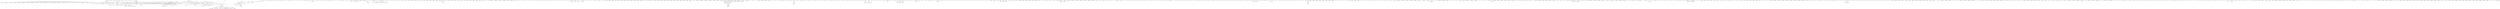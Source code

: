 // DHU
digraph {
	91510015 [label="卒業制作課題"]
	91510018 [label="卒業制作課題"]
	91510023 [label="卒業制作課題"]
	91510017 [label="卒業制作課題"]
	91510005 [label="卒業制作課題"]
	91510011 [label="卒業制作課題"]
	91510013 [label="卒業制作課題"]
	zz8LB25z [label="エフェクティブ・ラーニング・ラボ"]
	zz8LB28z [label="3DCG表現ラボ"]
	zz8LB30z [label="ヒットコンテンツラボ"]
	zz8LB31z [label="イーテックビジュアライズラボ"]
	zz8LB33z [label="ゲームラボ"]
	zz8LB451 [label="テクノロジープロダクトプランニングラボ"]
	zz8LB32z [label="ビジネス・ロジック・ラボ"]
	zz8LB35z [label="コミュニケーションデザインラボ"]
	91510019 [label="卒業制作課題"]
	91510012 [label="卒業制作課題"]
	91510007 [label="卒業制作課題"]
	91510021 [label="卒業制作課題"]
	91510006 [label="卒業制作課題"]
	91510010 [label="卒業制作課題"]
	91510014 [label="卒業制作課題"]
	zz1HS08z [label="クロス・カルチャー・マネジメント"]
	91510020 [label="卒業制作課題"]
	zz8LB34z [label="アニメラボ"]
	zz8LB36z [label="キャラクタービジネスラボ"]
	zz8LB37z [label="テクノロジーカルチャーラボ"]
	zz8LB39z [label="デジタルヘルスラボ"]
	zz8LB441 [label="メディアデザインラボ"]
	91510004 [label="卒業制作課題"]
	91510022 [label="卒業制作課題"]
	91510002 [label="卒業制作課題"]
	zz8LB05z [label="★デザインビジネス開発ラボ"]
	zz8LB24z [label="コンテンツビジネス分析ラボ"]
	zz8LB27z [label="デザインビジネス開発ラボ"]
	zz8LB38z [label="アジャイルデベロップメントラボ"]
	91510001 [label="卒業制作課題"]
	91510003 [label="卒業制作課題"]
	ZE990011 [label="卒業制作課題"]
	zz8LB23z [label="メディアコミュニケーションラボ"]
	zz8LB26z [label="コンテンツ情報処理ラボ"]
	zz8LB41z [label="ファッションテックラボ"]
	91510016 [label="卒業制作課題"]
	zz8LB29z [label="ストーリーマーケティングラボ"]
	BA010051 [label="コンテンツ産業におけるコンプライアンス"]
	LG020111 [label="中国語Ⅰ"]
	LG014011 [label="EngⅣ(int.):Business"]
	LG014021 [label="EngⅣ(adv.):Business"]
	LG014023 [label="EngⅣ(adv.):Business"]
	CB010011 [label="リーダーシップ論"]
	GE020091 [label="美術解剖学Ⅰ"]
	LG014013 [label="EngⅣ(int.):Business"]
	BA010121 [label="広告発想論"]
	GE030111 [label="日本語文章表現Ⅰ"]
	GE030031 [label="発想概論"]
	LG020011 [label="韓国語Ⅰ"]
	GE010021 [label="リサーチ&amp;プランニング"]
	LG031051 [label="日本語ⅠD"]
	BA010081 [label="色彩論Ⅱ"]
	GE030032 [label="発想概論"]
	CC050021 [label="プログラミング演習Ⅱ"]
	ZE020001 [label="ゼミⅡ"]
	10210003 [label="コンプライアンス基礎Ⅰ"]
	71210011 [label="CoreEngⅠPro-SA"]
	71210021 [label="CoreEngⅠPro-A"]
	71210031 [label="CoreEngⅠPro-B"]
	71210041 [label="CoreEngⅠPro-C"]
	71210051 [label="CoreEngⅠPro-D"]
	71210061 [label="CoreEngⅠPro-E"]
	71310012 [label="CoreEngⅠEAP-SA"]
	71310022 [label="CoreEngⅠEAP-A"]
	71310032 [label="CoreEngⅠEAP-B"]
	71310042 [label="CoreEngⅠEAP-C"]
	71310052 [label="CoreEngⅠEAP-D"]
	71310062 [label="CoreEngⅠEAP-E"]
	75310001 [label="中国語Ⅰ"]
	34330003 [label="3DCG演習Ⅲ"]
	35210002 [label="デジタル作画演習Ⅰ"]
	35410001 [label="パース基礎"]
	37710001 [label="ネットワーク構築演習"]
	71210012 [label="CoreEngⅠPro-SA"]
	71210022 [label="CoreEngⅠPro-A"]
	71210032 [label="CoreEngⅠPro-B"]
	71210042 [label="CoreEngⅠPro-C"]
	71210052 [label="CoreEngⅠPro-D"]
	71210062 [label="CoreEngⅠPro-E"]
	71310011 [label="CoreEngⅠEAP-SA"]
	71310021 [label="CoreEngⅠEAP-A"]
	71310031 [label="CoreEngⅠEAP-B"]
	71310041 [label="CoreEngⅠEAP-C"]
	71310051 [label="CoreEngⅠEAP-D"]
	71310061 [label="CoreEngⅠEAP-E"]
	52120001 [label="現代音楽のルーツ"]
	52310001 [label="現代史"]
	71440012 [label="ContentEng_D_AA_SA-B"]
	71460022 [label="ContentEng_F_Mu_C-E"]
	71470012 [label="ContentEng_G_Ps_SA-B"]
	71480021 [label="ContentEng_H_BB_C-E"]
	71710001 [label="Pre-Study AbroadⅠ"]
	71910011 [label="Business English A"]
	33430001 [label="映像制作演習応用C"]
	35510001 [label="アニメ撮影・コンポジット演習Ⅰ"]
	85530001 [label="プロジェクト科目Ｃ"]
	91310010 [label="ゼミⅢ"]
	28530001 [label="キャラクターコンテンツマーケティング"]
	54110001 [label="社会哲学"]
	91310006 [label="ゼミⅢ"]
	91310015 [label="ゼミⅢ"]
	91310020 [label="ゼミⅢ"]
	15310001 [label="アニメプロデュース"]
	32410001 [label="総合企画演習"]
	34330004 [label="3DCG演習Ⅲ"]
	35310001 [label="キャラクターデザイン原画演習Ⅰ"]
	73350011 [label="日本語ⅤS"]
	73350031 [label="日本語ⅤA"]
	73350041 [label="日本語ⅤB"]
	73350051 [label="日本語ⅤC"]
	73350061 [label="日本語ⅤD"]
	73350071 [label="日本語ⅤE"]
	12110002 [label="発想論Ⅰ　"]
	54140001 [label="心理学"]
	24120001 [label="CGショートフィルム"]
	32230001 [label="デザインベーシックⅢ"]
	36620001 [label="Webサイト表現演習応用A"]
	91310004 [label="ゼミⅢ"]
	91310022 [label="ゼミⅢ"]
	51610001 [label="数学探訪"]
	ZM2D0110 [label="プロデュース能力開発演習Ⅰ"]
	ZM3A0140 [label="デジタル表現基礎"]
	ZM3S0120 [label="アーキテクチャ原論Ａ（コンピュータ）"]
	ZM3S0220 [label="ビジネスプランニング基礎"]
	36510001 [label="Webサイト制作実践演習Ⅰ"]
	52510001 [label="電気学"]
	28210001 [label="広告論"]
	28510001 [label="人材開発論"]
	91310002 [label="ゼミⅢ"]
	16110001 [label="Webデザイン概論"]
	37130001 [label="C++プログラム演習Ⅰ"]
	37530001 [label="ゲーム開発演習Ⅲ"]
	91310003 [label="ゼミⅢ"]
	ZM2E0140 [label="プロダクトプロトタイピングⅠ"]
	91310001 [label="ゼミⅢ"]
	91310016 [label="ゼミⅢ"]
	zz3shS2z [label="制作演習B（3DCG）"]
	zz3shS1z [label="制作演習A（Web）"]
	10220003 [label="コンプライアンス基礎Ⅱ"]
	71220011 [label="CoreEngⅡPro-SA"]
	71220021 [label="CoreEngⅡPro-A"]
	71220031 [label="CoreEngⅡPro-B"]
	71220041 [label="CoreEngⅡPro-C"]
	71220051 [label="CoreEngⅡPro-D"]
	71220061 [label="CoreEngⅡPro-E"]
	71320012 [label="CoreEngⅡEAP-SA"]
	71320022 [label="CoreEngⅡEAP-A"]
	71320032 [label="CoreEngⅡEAP-B"]
	71320042 [label="CoreEngⅡEAP-C"]
	71320052 [label="CoreEngⅡEAP-D"]
	71320062 [label="CoreEngⅡEAP-E"]
	75320001 [label="中国語Ⅱ"]
	31220005 [label="基礎ツール演習Ⅱ-b"]
	33440001 [label="映像制作演習応用D"]
	34340003 [label="3DCG演習Ⅳ"]
	35220002 [label="デジタル作画演習Ⅱ"]
	71220012 [label="CoreEngⅡPro-SA"]
	71220022 [label="CoreEngⅡPro-A"]
	71220032 [label="CoreEngⅡPro-B"]
	71220042 [label="CoreEngⅡPro-C"]
	71220052 [label="CoreEngⅡPro-D"]
	71220062 [label="CoreEngⅡPro-E"]
	71320011 [label="CoreEngⅡEAP-SA"]
	71320021 [label="CoreEngⅡEAP-A"]
	71320031 [label="CoreEngⅡEAP-B"]
	71320041 [label="CoreEngⅡEAP-C"]
	71320051 [label="CoreEngⅡEAP-D"]
	71320061 [label="CoreEngⅡEAP-E"]
	10110002 [label="コンテンツ産業概論"]
	71440023 [label="ContentEng_D_AA_C-E"]
	71460013 [label="ContentEng_F_Mu_SA-B"]
	71470021 [label="ContentEng_G_Ps_C-E"]
	71480012 [label="ContentEng_H_BB_SA-B"]
	71720001 [label="Pre-Study AbroadⅡ"]
	71920012 [label="Business English B"]
	71920022 [label="Business English B"]
	11520001 [label="リーダーシップ論Ⅱ"]
	31210001 [label="基礎ツール演習Ⅱ-a"]
	31220002 [label="基礎ツール演習Ⅱ-b"]
	33540001 [label="映像撮影演習Ⅳ"]
	52710001 [label="コンテンツ政策論"]
	71440022 [label="ContentEng_D_AA_C-E"]
	71460012 [label="ContentEng_F_Mu_SA-B"]
	71480013 [label="ContentEng_H_BB_SA-B"]
	91320014 [label="ゼミⅣ"]
	10110001 [label="コンテンツ産業概論"]
	18320001 [label="プロジェクトマネージメント"]
	91320018 [label="ゼミⅣ"]
	91320023 [label="ゼミⅣ"]
	71120011 [label="CoreEngⅡCom-SA"]
	71120021 [label="CoreEngⅡCom-A"]
	71120031 [label="CoreEngⅡCom-B"]
	71120041 [label="CoreEngⅡCom-C"]
	12330001 [label="デッサンⅡ"]
	23220001 [label="映像ディレクションⅡ"]
	32320002 [label="タイポグラフィデザインⅡ"]
	33120007 [label="映像制作演習基礎B"]
	34320002 [label="3DCG演習Ⅱ"]
	37730001 [label="システム設計基礎"]
	54170001 [label="持続可能実現論"]
	75140001 [label="韓国語Ⅳ"]
	91120007 [label="ゼミⅡ"]
	11430001 [label="パブリックスピーキング"]
	27310001 [label="ICT技術総論"]
	ZM2E0220 [label="サービスプロトタイピングⅠ"]
	ZM3A0190 [label="デジタル表現基礎D"]
	ZM2E0160 [label="テクノロジー特論Ｂ（データ）"]
	ZM2E0170 [label="テクノロジー特論Ｃ（人工知能）"]
	73340011 [label="日本語ⅣS"]
	73340031 [label="日本語ⅣA"]
	73340051 [label="日本語ⅣC"]
	73340061 [label="日本語ⅣD"]
	73340071 [label="日本語ⅣE"]
	11150004 [label="キャリアデザイン"]
	16410001 [label="Webアナリティクス概論"]
	28120001 [label="マーケティングストラテジー"]
	52170001 [label="建築文化論"]
	73340041 [label="日本語ⅣB"]
	91120021 [label="ゼミⅡ"]
	12330002 [label="デッサンⅡ"]
	27110001 [label="リアルタイムグラフィックス技術"]
	31110019 [label="基礎ツール演習Ⅰ"]
	33620001 [label="シナリオ創作演習Ⅱ"]
	34120001 [label="VFX演習Ⅱ"]
	34320003 [label="3DCG演習Ⅱ"]
	36120001 [label="Webサイトスタイリング演習"]
	28320001 [label="起業入門"]
	54530001 [label="犯罪者と更生"]
	12330003 [label="デッサンⅡ"]
	33320001 [label="写真演習Ⅱ"]
	34120002 [label="VFX演習Ⅱ"]
	36120002 [label="Webサイトスタイリング演習"]
	52710002 [label="コンテンツ政策論"]
	91120005 [label="ゼミⅡ"]
	91120006 [label="ゼミⅡ"]
	91120010 [label="ゼミⅡ"]
	91120014 [label="ゼミⅡ"]
	91120015 [label="ゼミⅡ"]
	91120027 [label="ゼミⅡ"]
	10220002 [label="コンプライアンス基礎Ⅱ"]
	11360001 [label="日本語文章表現Ⅳ"]
	29330001 [label="特別講義Ｃ"]
	21210002 [label="サウンドデザイン"]
	29340001 [label="特別講義Ｄ"]
	31110010 [label="基礎ツール演習Ⅰ"]
	32120001 [label="立体造形Ⅱ　　"]
	34320004 [label="3DCG演習Ⅱ"]
	36610001 [label="Webサイト制作プロジェクト演習"]
	73580011 [label="日本語Ⅷ"]
	52210004 [label="身体表現"]
	36210001 [label="Webサイトプロトタイプ演習"]
	91120022 [label="ゼミⅡ"]
	16310001 [label="Webプロモーション概論"]
	51820001 [label="CG数学Ⅱ"]
	ZM2D0130 [label="コンテンツマネジメント特論"]
	ZM2E0120 [label="プロデュース能力開発演習Ⅱ"]
	ZM3S0250 [label="プログラミング基礎Ⅱ"]
	ZM2E0110 [label="リーガルマネジメント"]
	ZM2E0260 [label="Web解析実践"]
	35120003 [label="作画演習Ⅱ"]
	37160001 [label="プログラミング演習Ⅱ"]
	27410001 [label="クラウドコンピューティング"]
	37120002 [label="C言語プログラム演習Ⅱ"]
	37160002 [label="プログラミング演習Ⅱ"]
	52730001 [label="ファッション論"]
	91120002 [label="ゼミⅡ"]
	91120003 [label="ゼミⅡ"]
	91120001 [label="ゼミⅡ"]
	37520001 [label="ゲーム開発演習Ⅱ"]
	91120016 [label="ゼミⅡ"]
	11110001 [label="アクティブラーニングⅠ"]
	11110002 [label="アクティブラーニングⅠ"]
	11120001 [label="カレッジライフデザイン"]
	11120002 [label="カレッジライフデザイン"]
	11120003 [label="カレッジライフデザイン"]
	11120004 [label="カレッジライフデザイン"]
	11120005 [label="カレッジライフデザイン"]
	11120006 [label="カレッジライフデザイン"]
	11120007 [label="カレッジライフデザイン"]
	11120008 [label="カレッジライフデザイン"]
	91510024 [label="卒業制作課題"]
	zz1HS09z [label="修了課題制作（海老根 智仁）"]
	zz1HS10z [label="修了課題制作（荻野 健一）"]
	zz1HS11z [label="修了課題制作（加藤 洋）"]
	zz1HS12z [label="修了課題制作（亀田 卓）"]
	zz1HS13z [label="修了課題制作（佐藤 昌宏）"]
	zz1HS14z [label="修了課題制作（松本 英博）"]
	zz1HS15z [label="修了課題制作（山本 和夫）"]
	zz1HS16z [label="修了課題制作（新 清士）"]
	zz1HS17z [label="修了課題制作（三淵 啓自）"]
	zz1HS18z [label="修了課題制作（吉田 就彦）"]
	zz1HS19z [label="修了課題制作（香田 夏雄）"]
	zz1HS20z [label="修了課題制作（杉山 知之）"]
	71120051 [label="CoreEngⅡCom-D"]
	71120061 [label="CoreEngⅡCom-E"]
	73120021 [label="日本語基礎ⅡSA　"]
	73120031 [label="日本語基礎ⅡA　"]
	73120041 [label="日本語基礎ⅡB　"]
	73120061 [label="日本語基礎ⅡD　"]
	73120062 [label="日本語基礎ⅡD　"]
	73120071 [label="日本語基礎ⅡE"]
	73120072 [label="日本語基礎ⅡE"]
	51220001 [label="美術解剖学Ⅱ"]
	71120012 [label="CoreEngⅡCom-SA"]
	71120022 [label="CoreEngⅡCom-A"]
	71120032 [label="CoreEngⅡCom-B"]
	71120042 [label="CoreEngⅡCom-C"]
	71120052 [label="CoreEngⅡCom-D"]
	71120062 [label="CoreEngⅡCom-E"]
	73120051 [label="日本語基礎ⅡC　"]
	91320017 [label="ゼミⅣ"]
	25120001 [label="アニメ演出Ⅱ"]
	31230005 [label="基礎ツール演習Ⅱ-c"]
	31240003 [label="基礎ツール演習Ⅱ-d"]
	32340001 [label="タイポグラフィデザインⅣ"]
	33140002 [label="映像制作演習基礎D"]
	33440002 [label="映像制作演習応用D"]
	34540001 [label="3DCG演習応用D（黒田）"]
	37240001 [label="Webプログラム演習Ⅳ"]
	71420012 [label="ContentEng_B_Gm_SA-B"]
	71430022 [label="ContentEng_C_IC_C-E"]
	71450012 [label="ContentEng_E_AR_SA-B"]
	71940022 [label="Business English D"]
	71410022 [label="ContentEng_A_VP_C-E"]
	71420011 [label="ContentEng_B_Gm_SA-B"]
	71940012 [label="Business English D"]
	31220004 [label="基礎ツール演習Ⅱ-b"]
	31250002 [label="基礎ツール演習Ⅱ-e"]
	33140003 [label="映像制作演習基礎D"]
	35140001 [label="作画演習Ⅳ"]
	52130002 [label="世界の神話"]
	85520001 [label="プロジェクト科目Ｂ"]
	91320005 [label="ゼミⅣ"]
	91320011 [label="ゼミⅣ"]
	12520001 [label="広告発想論Ⅱ"]
	27510001 [label="UI／UX"]
	91320013 [label="ゼミⅣ"]
	11320001 [label="日本語文章表現基礎Ⅱ"]
	11340001 [label="日本語文章表現Ⅱ"]
	91320019 [label="ゼミⅣ"]
	91320024 [label="ゼミⅣ"]
	12350001 [label="デッサンⅣ"]
	18310002 [label="イベントプランニング"]
	31220006 [label="基礎ツール演習Ⅱ-b"]
	32340002 [label="タイポグラフィデザインⅣ"]
	33240001 [label="ストーリー創作演習D"]
	34340001 [label="3DCG演習Ⅳ"]
	34540002 [label="3DCG演習応用D"]
	52540001 [label="医学薬学"]
	11410001 [label="ロジカルシンキングⅠ"]
	12120001 [label="発想論Ⅱ"]
	18420001 [label="ビジネス心理学Ⅱ"]
	91320012 [label="ゼミⅣ"]
	12330005 [label="デッサンⅡ"]
	29160001 [label="特別講義Ｘ"]
	31230003 [label="基礎ツール演習Ⅱ-c"]
	32240002 [label="デザインベーシックⅣ"]
	32740001 [label="グラフィックデザインⅣ"]
	34340002 [label="3DCG演習Ⅳ"]
	37720001 [label="データベース演習"]
	75120001 [label="韓国語Ⅱ"]
	18220001 [label="プランニング基礎"]
	52740001 [label="美食学入門（gastronomy）"]
	91320007 [label="ゼミⅣ"]
	ZM2D0170 [label="クリエイティブ特論B"]
	ZM3A0170 [label="デジタル表現基礎B"]
	ZM1A0110 [label="先端芸術原論"]
	73320011 [label="日本語ⅡS"]
	73320031 [label="日本語ⅡA"]
	73320051 [label="日本語ⅡC"]
	73320061 [label="日本語ⅡD"]
	73320071 [label="日本語ⅡE"]
	52330001 [label="米国史"]
	73320041 [label="日本語ⅡB"]
	91320021 [label="ゼミⅣ"]
	12300001 [label="デッサン基礎"]
	28540001 [label="PR戦略論"]
	29320001 [label="特別講義Ｂ"]
	31220003 [label="基礎ツール演習Ⅱ-b"]
	31230001 [label="基礎ツール演習Ⅱ-c"]
	34140001 [label="VFX演習Ⅳ"]
	36310001 [label="Webデザイン演習Ⅰ"]
	12240001 [label="色彩論Ⅳ"]
	21420001 [label="情報編集Ⅱ"]
	29320002 [label="特別講義Ｂ"]
	12300002 [label="デッサン基礎"]
	31210003 [label="基礎ツール演習Ⅱ-a"]
	31220001 [label="基礎ツール演習Ⅱ-b"]
	31230002 [label="基礎ツール演習Ⅱ-c"]
	32540001 [label="表現演習応用Ⅱ"]
	32740002 [label="グラフィックデザインⅣ"]
	33340001 [label="写真演習Ⅳ"]
	35520001 [label="アニメ撮影・コンポジット演習Ⅱ"]
	zz1HS21z [label="修了課題制作（本多 忠房）"]
	zz1HS22z [label="修了課題制作（小倉 以索）"]
	zz1HS23z [label="修了課題制作（高橋 光輝）"]
	zz1HS25z [label="修了課題制作（山崎 大助）"]
	zz1HS26z [label="修了課題制作（吉村　毅）"]
	zz1HS27z [label="修了課題制作（五十嵐 健祐）"]
	CB010181 [label="エンタテインメント産業論Ⅱ"]
	CC010015 [label="3DCG演習Ⅰ"]
	CC040021 [label="2Dグラフィック演習Ⅱ"]
	GE030161 [label="社会学概論"]
	SD010081 [label="分野理解"]
	SD010082 [label="分野理解"]
	10010001 [label="デジタルコミュニケーション概論"]
	10010003 [label="デジタルコミュニケーション概論"]
	11130001 [label="社会人基礎力"]
	11130002 [label="社会人基礎力"]
	11130005 [label="社会人基礎力"]
	11140001 [label="Officeリテラシー"]
	11140002 [label="Officeリテラシー"]
	11310001 [label="日本語文章表現基礎Ⅰ"]
	31110013 [label="基礎ツール演習Ⅰ"]
	31110017 [label="基礎ツール演習Ⅰ"]
	BA010157 [label="デジタルコミュニケーション論"]
	10110003 [label="コンテンツ産業概論"]
	11110003 [label="アクティブラーニングⅠ"]
	11150009 [label="キャリアデザイン"]
	52190001 [label="メディアアート"]
	54120001 [label="現代社会学"]
	54130001 [label="社会経済学"]
	ZM2E0240 [label="プロダクトプロトタイピングⅡ"]
	ZM3A0120 [label="クリエイティブイノベーション"]
	ZM3A0130 [label="クリエイティブコンピュテーション"]
	ZM3S0240 [label="プロデュース能力開発基礎Ⅰ"]
	ZM3SP110 [label="特別講義A"]
	ZM3SP140 [label="特別講義D"]
	34310006 [label="3DCG演習Ⅰ"]
	CC030011 [label="Webサイト構築演習Ⅰ"]
	31310005 [label="基礎ツール演習Ⅲ"]
	11120009 [label="カレッジライフデザイン"]
	11210001 [label="ユニバーサルデザイン"]
	ZM2E0320 [label="サービスプロトタイピングⅡ"]
	IS010041 [label="社会人基礎力実習Ⅰ"]
	IS010042 [label="社会人基礎力実習Ⅱ"]
	zz1HS07y [label="修了課題制作"]
	zz1HS07z [label="修了課題制作"]
	29110001 [label="特別講義Ⅰ"]
	29120001 [label="特別講義Ⅱ"]
	29130001 [label="特別講義Ⅲ"]
	29140001 [label="特別講義Ⅳ"]
	71810001 [label="Global EnglishⅠ"]
	71820001 [label="Global EnglishⅡ"]
	71830001 [label="Global EnglishⅢ"]
	71840001 [label="Global EnglishⅣ"]
	71850001 [label="Global EnglishⅤ"]
	71860001 [label="Global EnglishⅥ"]
	71870001 [label="Global EnglishⅦ"]
	71880001 [label="Global EnglishⅧ"]
	85110001 [label="企業ゼミⅠ"]
	85120001 [label="企業ゼミⅡ"]
	85130001 [label="企業ゼミⅢ"]
	85140001 [label="企業ゼミⅣ"]
	85210001 [label="インターンシップⅠ"]
	85220001 [label="インターンシップⅡ"]
	85230001 [label="インターンシップⅢ"]
	85240001 [label="インターンシップⅣ"]
	85310001 [label="Global ActionⅠ"]
	85320001 [label="Global ActionⅡ"]
	85330001 [label="Global ActionⅢ"]
	85340001 [label="Global ActionⅣ"]
	85410001 [label="プロジェクト科目Ⅰ"]
	85420001 [label="プロジェクト科目Ⅱ"]
	85430001 [label="プロジェクト科目Ⅲ"]
	85440001 [label="プロジェクト科目Ⅳ"]
	11810001 [label="コンテンツ産業概論Ⅰ"]
	32210002 [label="デザインベーシックⅠ"]
	32310004 [label="タイポグラフィデザインⅠ"]
	33310002 [label="写真演習Ⅰ"]
	"361100x1" [label="Webサイトマークアップ演習"]
	"361100x2" [label="Webサイトマークアップ演習"]
	37110001 [label="C言語プログラム演習Ⅰ"]
	71420026 [label="ContentEng_B_Gm_C-E"]
	71440014 [label="ContentEng_D_AA_SA-B"]
	71460024 [label="ContentEng_F_Mu_C-E"]
	71480027 [label="ContentEng_H_BB_C-E"]
	71910024 [label="Business English A"]
	73110091 [label="日本語基礎Ⅰ【科目履修生】"]
	73110092 [label="日本語基礎Ⅰ【科目履修生】"]
	73110093 [label="日本語基礎Ⅰ【科目履修生】"]
	73110094 [label="日本語基礎Ⅰ【科目履修生】"]
	91110004 [label="ゼミⅠ"]
	91110009 [label="ゼミⅠ"]
	91110020 [label="ゼミⅠ"]
	91110024 [label="ゼミⅠ"]
	71920034 [label="Business English B"]
	71910013 [label="Business English A"]
	71930033 [label="Business English C"]
	29350001 [label="特別講義Ｅ"]
	32210001 [label="デザインベーシックⅠ"]
	32610001 [label="レイアウトデザインⅠ"]
	32710002 [label="グラフィックデザインⅠ"]
	33110005 [label="映像制作演習基礎A"]
	33110007 [label="映像制作演習基礎A"]
	33210001 [label="ストーリー創作演習A"]
	33510001 [label="映像撮影演習Ⅰ"]
	35210001 [label="デジタル作画実践トレース演習Ⅰ"]
	52180001 [label="美術史"]
	52720001 [label="イノベーター論"]
	71440013 [label="ContentEng_D_AA_SA-B"]
	71460023 [label="ContentEng_F_Mu_C-E"]
	71480026 [label="ContentEng_H_BB_C-E"]
	91110008 [label="ゼミⅠ"]
	91110018 [label="ゼミⅠ"]
	91110023 [label="ゼミⅠ"]
	21310001 [label="ゲームプロデュース＆ディレクション"]
	12610001 [label="広告制作Ⅰ"]
	33410001 [label="映像制作演習応用A"]
	37310001 [label="スマートフォンアプリプログラム演習Ⅰ"]
	54310001 [label="宗教学Ａ"]
	71130011 [label="CoreEngⅢ Com-SA "]
	71130021 [label="CoreEngⅢ Com-A "]
	71130031 [label="CoreEngⅢ Com-B "]
	71130041 [label="CoreEngⅢ Com-C "]
	71130051 [label="CoreEngⅢ Com-D "]
	71130061 [label="CoreEngⅢ Com-E "]
	73130021 [label="日本語基礎ⅢSA"]
	73130031 [label="日本語基礎ⅢA"]
	73130041 [label="日本語基礎ⅢB"]
	73130061 [label="日本語基礎ⅢD"]
	73130062 [label="日本語基礎ⅢD"]
	73130071 [label="日本語基礎ⅢE"]
	73130072 [label="日本語基礎ⅢE"]
	11150001 [label="キャリアデザイン"]
	51230001 [label="美術解剖学Ⅲ"]
	71130012 [label="CoreEngⅢ Com-SA "]
	71130022 [label="CoreEngⅢ Com-A "]
	71130032 [label="CoreEngⅢ Com-B "]
	71130042 [label="CoreEngⅢ Com-C "]
	71130052 [label="CoreEngⅢ Com-D "]
	71130062 [label="CoreEngⅢ Com-E "]
	91110029 [label="ゼミⅠ"]
	14110001 [label="CG概論"]
	18120003 [label="マーケティング基礎"]
	32310001 [label="タイポグラフィデザインⅠ"]
	32510001 [label="表現演習Ⅰ"]
	33110001 [label="映像制作演習基礎A"]
	33110002 [label="映像制作演習基礎A"]
	33410002 [label="映像制作演習応用A"]
	34510001 [label="3DCG演習応用A（黒田）"]
	35110001 [label="作画演習Ⅰ"]
	37210001 [label="Webプログラム演習Ⅰ"]
	52550001 [label="音と光の環境計画"]
	71420025 [label="ContentEng_B_Gm_C-E"]
	71430013 [label="ContentEng_C_IC_SA-B"]
	71450023 [label="ContentEng_E_AR_C-E"]
	71930023 [label="Business English C"]
	91110017 [label="ゼミⅠ"]
	29360001 [label="特別講義Ｆ"]
	52210003 [label="身体表現"]
	71410013 [label="ContentEng_A_VP_SA-B"]
	71420024 [label="ContentEng_B_Gm_C-E"]
	71910023 [label="Business English A"]
	71930013 [label="Business English C"]
	12210002 [label="色彩論Ⅰ"]
	12410001 [label="デザイン概論Ⅰ"]
	21510001 [label="現代メディア表現"]
	33110003 [label="映像制作演習基礎A"]
	35110002 [label="作画演習Ⅰ"]
	37210002 [label="Webプログラム演習Ⅰ"]
	52130003 [label="世界の神話"]
	71930031 [label="Business English C"]
	91110011 [label="ゼミⅠ"]
	91110013 [label="ゼミⅠ"]
	18110001 [label="経済学基礎"]
	91110028 [label="ゼミⅠ"]
	51110001 [label="デザイン史Ⅰ"]
	91110025 [label="ゼミⅠ"]
	12320004 [label="デッサンⅠ"]
	13210001 [label="映像制作概論"]
	32710001 [label="グラフィックデザインⅠ"]
	34310001 [label="3DCG演習Ⅰ"]
	34510002 [label="3DCG演習応用A"]
	91110019 [label="ゼミⅠ"]
	11420001 [label="ロジカルシンキングⅡ"]
	12210001 [label="色彩論Ⅰ"]
	28110001 [label="インターネットマーケティング"]
	91110012 [label="ゼミⅠ"]
	12320001 [label="デッサンⅠ"]
	17110001 [label="エンジニアリテラシー"]
	23210001 [label="映像ディレクションⅠ"]
	32310002 [label="タイポグラフィデザインⅠ"]
	34310002 [label="3DCG演習Ⅰ"]
	54160001 [label="持続可能論"]
	75130001 [label="韓国語Ⅲ"]
	91110007 [label="ゼミⅠ"]
	11510001 [label="リーダーシップ論Ⅰ"]
	11830001 [label="メディア概論"]
	33230001 [label="ストーリー創作演習C"]
	33530001 [label="映像撮影演習Ⅲ"]
	71440011 [label="ContentEng_D_AA_SA-B"]
	71460021 [label="ContentEng_F_Mu_C-E"]
	71480022 [label="ContentEng_H_BB_C-E"]
	91310014 [label="ゼミⅢ"]
	91310018 [label="ゼミⅢ"]
	91310023 [label="ゼミⅢ"]
	71110011 [label="CoreEngⅠCom-SA"]
	71110021 [label="CoreEngⅠCom-A"]
	71110031 [label="CoreEngⅠCom-B"]
	71110041 [label="CoreEngⅠCom-C"]
	71110051 [label="CoreEngⅠCom-D"]
	71110061 [label="CoreEngⅠCom-E"]
	73110021 [label="日本語基礎ⅠSA"]
	73110031 [label="日本語基礎ⅠA"]
	73110041 [label="日本語基礎ⅠB"]
	73110061 [label="日本語基礎ⅠD"]
	73110062 [label="日本語基礎ⅠD"]
	73110071 [label="日本語基礎ⅠE"]
	73110072 [label="日本語基礎ⅠE"]
	51210001 [label="美術解剖学Ⅰ"]
	54150001 [label="人間コミュニケーション論"]
	71110012 [label="CoreEngⅠCom-SA"]
	71110022 [label="CoreEngⅠCom-A"]
	71110032 [label="CoreEngⅠCom-B"]
	71110042 [label="CoreEngⅠCom-C"]
	71110052 [label="CoreEngⅠCom-D"]
	71110062 [label="CoreEngⅠCom-E"]
	73110051 [label="日本語基礎ⅠC"]
	91310017 [label="ゼミⅢ"]
	10010002 [label="デジタルコミュニケーション概論"]
	25110001 [label="アニメ演出Ⅰ"]
	32330001 [label="タイポグラフィデザインⅢ"]
	33130002 [label="映像制作演習基礎C"]
	33430002 [label="映像制作演習応用C"]
	34530001 [label="3DCG演習応用C（黒田）"]
	37230001 [label="Webプログラム演習Ⅲ"]
	71420023 [label="ContentEng_B_Gm_C-E"]
	71430011 [label="ContentEng_C_IC_SA-B"]
	71450021 [label="ContentEng_E_AR_C-E"]
	71930011 [label="Business English C"]
	71410011 [label="ContentEng_A_VP_SA-B"]
	71420022 [label="ContentEng_B_Gm_C-E"]
	71910021 [label="Business English A"]
	71930021 [label="Business English C"]
	33130003 [label="映像制作演習基礎C"]
	35130001 [label="作画演習Ⅲ"]
	52130001 [label="世界の神話"]
	85510001 [label="プロジェクト科目Ａ"]
	91310005 [label="ゼミⅢ"]
	91310011 [label="ゼミⅢ"]
	12510001 [label="広告発想論Ⅰ"]
	91310013 [label="ゼミⅢ"]
	11330001 [label="日本語文章表現Ⅰ"]
	91310019 [label="ゼミⅢ"]
	91310024 [label="ゼミⅢ"]
	12340001 [label="デッサンⅢ　"]
	18310001 [label="イベントプランニング"]
	32330002 [label="タイポグラフィデザインⅢ"]
	33130001 [label="映像制作演習基礎C"]
	34330001 [label="3DCG演習Ⅲ"]
	34530002 [label="3DCG演習応用C"]
	52520001 [label="先端物理学"]
	12110001 [label="発想論Ⅰ　"]
	18410001 [label="ビジネス心理学Ⅰ"]
	52210001 [label="身体表現"]
	91310012 [label="ゼミⅢ"]
	12320005 [label="デッサンⅠ"]
	32230002 [label="デザインベーシックⅢ"]
	32730001 [label="グラフィックデザインⅢ"]
	34330002 [label="3DCG演習Ⅲ"]
	52320001 [label="日本古代史"]
	75110001 [label="韓国語Ⅰ"]
	18210001 [label="リサーチ基礎"]
	91310007 [label="ゼミⅢ"]
	ZM2D0160 [label="クリエイティブ特論A"]
	ZM3S0130 [label="アーキテクチャ原論Ｂ（ソフトウェア）"]
	ZM1S0110 [label="先端科学原論"]
	ZM2E0250 [label="インテグレーション演習（Unity）"]
	73310011 [label="日本語ⅠS"]
	73310031 [label="日本語ⅠA"]
	73310051 [label="日本語ⅠC"]
	73310061 [label="日本語ⅠD"]
	73310071 [label="日本語ⅠE"]
	73310041 [label="日本語ⅠB"]
	91310021 [label="ゼミⅢ"]
	12360003 [label="立体模刻"]
	28220001 [label="ブランディング"]
	28520001 [label="ソーシャルビジネス"]
	29310001 [label="特別講義Ａ"]
	34130001 [label="VFX演習Ⅲ"]
	12230001 [label="色彩論Ⅲ"]
	21410001 [label="情報編集Ⅰ"]
	12360001 [label="立体模刻"]
	32530001 [label="表現演習応用Ⅰ"]
	32730002 [label="グラフィックデザインⅢ"]
	33330001 [label="写真演習Ⅲ"]
	35430001 [label="美術演習Ⅱ"]
	71240012 [label="CoreEngⅣ Pro-SA "]
	71240022 [label="CoreEngⅣ Pro-A "]
	71240032 [label="CoreEngⅣ Pro-B "]
	71240042 [label="CoreEngⅣ Pro-C "]
	71240052 [label="CoreEngⅣ Pro-D "]
	71240062 [label="CoreEngⅣ Pro-E "]
	71340011 [label="CoreEngⅣ EAP-SA "]
	71340021 [label="CoreEngⅣ EAP-A "]
	71340031 [label="CoreEngⅣ EAP-B "]
	71340041 [label="CoreEngⅣ EAP-C "]
	71340051 [label="CoreEngⅣ EAP-D "]
	71340061 [label="CoreEngⅣ EAP-E "]
	21610001 [label="言語表現と論文技術"]
	23120001 [label="シナリオクリエイティブⅡ"]
	71470023 [label="ContentEng_G_Ps_C-E"]
	71480014 [label="ContentEng_H_BB_SA-B"]
	71920014 [label="Business English B"]
	71920024 [label="Business English B"]
	32220001 [label="デザインベーシックⅡ"]
	32620001 [label="レイアウトデザインⅡ"]
	32720002 [label="グラフィックデザインⅡ"]
	33120005 [label="映像制作演習基礎B"]
	33520001 [label="映像撮影演習Ⅱ"]
	35220001 [label="デジタル作画実践トレース演習Ⅱ"]
	51410001 [label="アニメ史"]
	71440024 [label="ContentEng_D_AA_C-E"]
	71460014 [label="ContentEng_F_Mu_SA-B"]
	71480015 [label="ContentEng_H_BB_SA-B"]
	71930034 [label="Business English C"]
	91120008 [label="ゼミⅡ"]
	91120018 [label="ゼミⅡ"]
	91120023 [label="ゼミⅡ"]
	51310001 [label="映画表現史"]
	12620001 [label="広告制作Ⅱ"]
	37320001 [label="スマートフォンアプリプログラム演習Ⅱ"]
	54320001 [label="宗教学Ｂ"]
	71140011 [label="CoreEngⅣ Com-SA "]
	71140021 [label="CoreEngⅣ Com-A "]
	71140031 [label="CoreEngⅣ Com-B "]
	71140041 [label="CoreEngⅣ Com-C "]
	71140051 [label="CoreEngⅣ Com-D "]
	71140061 [label="CoreEngⅣ Com-E "]
	73140021 [label="日本語基礎ⅣSA"]
	73140031 [label="日本語基礎ⅣA"]
	73140041 [label="日本語基礎ⅣB"]
	73140061 [label="日本語基礎ⅣD"]
	73140062 [label="日本語基礎ⅣD"]
	73140071 [label="日本語基礎ⅣE"]
	73140072 [label="日本語基礎ⅣE"]
	11150003 [label="キャリアデザイン"]
	51240001 [label="美術解剖学Ⅳ"]
	71140012 [label="CoreEngⅣ Com-SA "]
	71140022 [label="CoreEngⅣ Com-A "]
	71140032 [label="CoreEngⅣ Com-B "]
	71140042 [label="CoreEngⅣ Com-C "]
	71140052 [label="CoreEngⅣ Com-D "]
	71140062 [label="CoreEngⅣ Com-E "]
	73140051 [label="日本語基礎ⅣC"]
	32320001 [label="タイポグラフィデザインⅡ"]
	32520001 [label="表現演習Ⅱ"]
	33120001 [label="映像制作演習基礎B"]
	33120002 [label="映像制作演習基礎B"]
	33420002 [label="映像制作演習応用B"]
	34520001 [label="3DCG演習応用B（黒田）"]
	35120001 [label="作画演習Ⅱ"]
	37220001 [label="Webプログラム演習Ⅱ"]
	71420015 [label="ContentEng_B_Gm_SA-B"]
	71430024 [label="ContentEng_C_IC_C-E"]
	71450014 [label="ContentEng_E_AR_SA-B"]
	71940024 [label="Business English D"]
	91120017 [label="ゼミⅡ"]
	52330003 [label="米国史"]
	71410024 [label="ContentEng_A_VP_C-E"]
	71420013 [label="ContentEng_B_Gm_SA-B"]
	71940014 [label="Business English D"]
	12220002 [label="色彩論Ⅱ"]
	12420001 [label="デザイン概論Ⅱ"]
	33120003 [label="映像制作演習基礎B"]
	35120002 [label="作画演習Ⅱ"]
	37220002 [label="Webプログラム演習Ⅱ"]
	52130005 [label="世界の神話"]
	71940034 [label="Business English D"]
	91120011 [label="ゼミⅡ"]
	91120013 [label="ゼミⅡ"]
	52530001 [label="バイオ"]
	51120001 [label="デザイン史Ⅱ"]
	91120025 [label="ゼミⅡ"]
	12330004 [label="デッサンⅡ"]
	32720001 [label="グラフィックデザインⅡ"]
	33120006 [label="映像制作演習基礎B"]
	33220001 [label="ストーリー創作演習B"]
	34320001 [label="3DCG演習Ⅱ"]
	34520002 [label="3DCG演習応用B"]
	52540002 [label="医学薬学"]
	91120019 [label="ゼミⅡ"]
	12220001 [label="色彩論Ⅱ"]
	28210002 [label="広告論"]
	54330001 [label="現代宗教と信仰のリスク"]
	91120012 [label="ゼミⅡ"]
	27210001 [label="コンピュータ技術"]
	52130004 [label="世界の神話"]
	ZM2E0180 [label="テクノロジー特論Ｄ（人工現実）"]
	ZM3S0160 [label="コンピュータグラフィックス基礎Ⅰ"]
	ZM3S0190 [label="知的財産原論"]
	ZM2E0190 [label="知的財産活用実践"]
	ZM3A0180 [label="デジタル表現基礎C"]
	73130051 [label="日本語基礎ⅢC"]
	73330011 [label="日本語ⅢS"]
	73330031 [label="日本語ⅢA"]
	73330051 [label="日本語ⅢC"]
	73330061 [label="日本語ⅢD"]
	73330071 [label="日本語ⅢE"]
	11150002 [label="キャリアデザイン"]
	18120001 [label="マーケティング基礎"]
	52330002 [label="米国史"]
	73330041 [label="日本語ⅢB"]
	91110021 [label="ゼミⅠ"]
	12320002 [label="デッサンⅠ"]
	13110001 [label="映像技法概論"]
	18120002 [label="マーケティング基礎"]
	33610001 [label="シナリオ創作演習Ⅰ"]
	34110001 [label="VFX演習Ⅰ"]
	34310003 [label="3DCG演習Ⅰ"]
	36110001 [label="Webサイトマークアップ演習"]
	36320001 [label="Webデザイン演習Ⅱ"]
	52140001 [label="日本文学"]
	11830002 [label="メディア概論"]
	12320003 [label="デッサンⅠ"]
	33310001 [label="写真演習Ⅰ"]
	34110002 [label="VFX演習Ⅰ"]
	36110002 [label="Webサイトマークアップ演習"]
	91110005 [label="ゼミⅠ"]
	91110006 [label="ゼミⅠ"]
	91110010 [label="ゼミⅠ"]
	91110014 [label="ゼミⅠ"]
	91110015 [label="ゼミⅠ"]
	91110026 [label="ゼミⅠ"]
	91110027 [label="ゼミⅠ"]
	52520002 [label="先端物理学"]
	52350001 [label="中国史"]
	10210002 [label="コンプライアンス基礎Ⅰ"]
	11350001 [label="日本語文章表現Ⅲ"]
	29330002 [label="特別講義Ｃ"]
	11140004 [label="Officeリテラシー"]
	29340002 [label="特別講義Ｄ"]
	32110001 [label="立体造形Ⅰ　　"]
	34310004 [label="3DCG演習Ⅰ"]
	54520001 [label="捜査と裁判"]
	73570011 [label="日本語Ⅶ"]
	14210001 [label="VFX概論"]
	21110001 [label="広告ビジネス"]
	21210001 [label="サウンドデザイン"]
	12360002 [label="立体模刻"]
	15110001 [label="アニメーション概論"]
	52160001 [label="マンガ文化論"]
	91110022 [label="ゼミⅠ"]
	16210001 [label="Webプランニング概論"]
	51810001 [label="CG数学Ⅰ"]
	ZM2D0140 [label="コンテンツデザイン演習A"]
	ZM2E0210 [label="先端マーケティング特論"]
	ZM3S0140 [label="プログラミング基礎Ⅰ"]
	ZM2D0150 [label="コンテンツデザイン演習B"]
	ZM3S0180 [label="アカデミックライティング"]
	35110003 [label="作画演習Ⅰ"]
	36520001 [label="Webサイト制作実践演習Ⅱ"]
	37150001 [label="プログラミング演習Ⅰ"]
	18140001 [label="統計基礎"]
	37110002 [label="C言語プログラム演習Ⅰ"]
	37150002 [label="プログラミング演習Ⅰ"]
	52110002 [label="音楽理論"]
	91110002 [label="ゼミⅠ"]
	91110003 [label="ゼミⅠ"]
	ZM2D0120 [label="ビジネスプランニング実践"]
	ZM3A0160 [label="プロデュース能力開発基礎Ⅱ"]
	18130001 [label="アカウンティング基礎"]
	91110001 [label="ゼミⅠ"]
	ZM3SP120 [label="特別講義B"]
	37510001 [label="ゲーム開発演習Ⅰ"]
	91110016 [label="ゼミⅠ"]
	10220001 [label="コンプライアンス基礎Ⅱ"]
	25220001 [label="アニメシナリオ概論Ⅱ"]
	71240011 [label="CoreEngⅣ Pro-SA "]
	71240021 [label="CoreEngⅣ Pro-A "]
	71240031 [label="CoreEngⅣ Pro-B "]
	71240041 [label="CoreEngⅣ Pro-C "]
	71240051 [label="CoreEngⅣ Pro-D "]
	71240061 [label="CoreEngⅣ Pro-E "]
	71340012 [label="CoreEngⅣ EAP-SA "]
	71340022 [label="CoreEngⅣ EAP-A "]
	71340032 [label="CoreEngⅣ EAP-B "]
	71340042 [label="CoreEngⅣ EAP-C "]
	71340052 [label="CoreEngⅣ EAP-D "]
	71340062 [label="CoreEngⅣ EAP-E "]
	75340001 [label="中国語Ⅳ"]
	15210001 [label="アニメ制作概論"]
	32320003 [label="タイポグラフィデザインⅡ"]
	33120004 [label="映像制作演習基礎B"]
	33420001 [label="映像制作演習応用B"]
	35240001 [label="デジタル作画演習Ⅳ"]
	85540001 [label="プロジェクト科目Ｄ"]
	91320010 [label="ゼミⅣ"]
	52340001 [label="イスラーム史"]
	91320006 [label="ゼミⅣ"]
	91320015 [label="ゼミⅣ"]
	91320020 [label="ゼミⅣ"]
	54140002 [label="心理学"]
	12300003 [label="デッサン基礎"]
	31210002 [label="基礎ツール演習Ⅱ-a"]
	31230006 [label="基礎ツール演習Ⅱ-c"]
	31240001 [label="基礎ツール演習Ⅱ-d"]
	33140001 [label="映像制作演習基礎D"]
	34340004 [label="3DCG演習Ⅳ"]
	35320001 [label="キャラクターデザイン原画演習Ⅱ"]
	36310002 [label="Webデザイン演習Ⅰ"]
	52210002 [label="身体表現"]
	73360011 [label="日本語ⅥS"]
	73360031 [label="日本語ⅥA"]
	73360041 [label="日本語ⅥB"]
	73360051 [label="日本語ⅥC"]
	73360061 [label="日本語ⅥD"]
	73360071 [label="日本語ⅥE"]
	12120002 [label="発想論Ⅱ"]
	52750001 [label="現代文化特別講義"]
	12300004 [label="デッサン基礎"]
	28310001 [label="金融論基礎"]
	31230004 [label="基礎ツール演習Ⅱ-c"]
	31240002 [label="基礎ツール演習Ⅱ-d"]
	32240001 [label="デザインベーシックⅣ"]
	36630001 [label="Webサイト表現演習応用B"]
	54510001 [label="法律の起源と現代社会に生きる法律"]
	91320004 [label="ゼミⅣ"]
	91320022 [label="ゼミⅣ"]
	51710001 [label="コンピュータ数学"]
	ZM3S0210 [label="先端マーケティング原論"]
	ZM3A0150 [label="コンテンツマネジメント概論"]
	ZM3S0110 [label="デジタルコミュニケーション原論"]
	ZM3S0230 [label="アカウンティング"]
	31250001 [label="基礎ツール演習Ⅱ-e"]
	36410001 [label="Webサイト表現演習"]
	52110001 [label="音楽理論"]
	91320002 [label="ゼミⅣ"]
	37140001 [label="C++プログラム演習Ⅱ"]
	37540001 [label="ゲーム開発演習Ⅳ"]
	91320003 [label="ゼミⅣ"]
	ZM3A0110 [label="基礎造形"]
	91320001 [label="ゼミⅣ"]
	ZM2E0150 [label="テクノロジー特論Ａ（インターネット）"]
	91320016 [label="ゼミⅣ"]
	LG020121 [label="中国語Ⅱ"]
	AN010111 [label="シナリオ作成演習"]
	LG014012 [label="EngⅣ(int.):Business"]
	LG014022 [label="EngⅣ(adv.):Business"]
	LG014024 [label="EngⅣ(adv.):Business"]
	GE030151 [label="宗教学"]
	GE020101 [label="美術解剖学Ⅱ"]
	LG014014 [label="EngⅣ(int.):Business"]
	GE030071 [label="デザイン史"]
	BA010071 [label="色彩論Ⅰ"]
	LG020021 [label="韓国語Ⅱ"]
	AN010051 [label="立体造形"]
	CB010151 [label="Webプロデュース"]
	CC050012 [label="プログラミング演習Ⅰ"]
	10210001 [label="コンプライアンス基礎Ⅰ"]
	25210001 [label="アニメシナリオ概論Ⅰ"]
	71230011 [label="CoreEngⅢ Pro-SA "]
	71230021 [label="CoreEngⅢ Pro-A "]
	71230031 [label="CoreEngⅢ Pro-B "]
	71230041 [label="CoreEngⅢ Pro-C "]
	71230051 [label="CoreEngⅢ Pro-D "]
	71230061 [label="CoreEngⅢ Pro-E "]
	71330012 [label="CoreEngⅢ EAP-SA "]
	71330022 [label="CoreEngⅢ EAP-A "]
	71330032 [label="CoreEngⅢ EAP-B "]
	71330042 [label="CoreEngⅢ EAP-C "]
	71330052 [label="CoreEngⅢ EAP-D "]
	71330062 [label="CoreEngⅢ EAP-E "]
	75330001 [label="中国語Ⅲ"]
	32310003 [label="タイポグラフィデザインⅠ"]
	33110004 [label="映像制作演習基礎A"]
	33110006 [label="映像制作演習基礎A"]
	35230001 [label="デジタル作画演習Ⅲ"]
	35420001 [label="美術演習Ⅰ"]
	52150001 [label="日本文化史"]
	71230012 [label="CoreEngⅢ Pro-SA "]
	71230022 [label="CoreEngⅢ Pro-A "]
	71230032 [label="CoreEngⅢ Pro-B "]
	71230042 [label="CoreEngⅢ Pro-C "]
	71230052 [label="CoreEngⅢ Pro-D "]
	71230062 [label="CoreEngⅢ Pro-E "]
	71330011 [label="CoreEngⅢ EAP-SA "]
	71330021 [label="CoreEngⅢ EAP-A "]
	71330031 [label="CoreEngⅢ EAP-B "]
	71330041 [label="CoreEngⅢ EAP-C "]
	71330051 [label="CoreEngⅢ EAP-D "]
	71330061 [label="CoreEngⅢ EAP-E "]
	23110001 [label="シナリオクリエイティブⅠ"]
	51510001 [label="ゲーム情報学"]
	71470014 [label="ContentEng_G_Ps_SA-B"]
	71480025 [label="ContentEng_H_BB_C-E"]
	BA010121 -> 91510024
	91120012 -> 91510024
	91310021 -> 91510024
	91320016 -> 91510024
	91110016 -> 91510024
	zz1HS07z -> zz8LB31z
	18320001 -> zz8LB451
	zz1HS07z -> zz8LB32z
	28220001 -> zz8LB35z
	ZM3S0180 -> zz8LB34z
	ZM3A0150 -> zz8LB34z
	52190001 -> zz8LB441
	zz8LB27z -> zz8LB05z
	27410001 -> zz8LB26z
	10210001 -> BA010051
	AN010051 -> 51210001
	32410001 -> 12220001
	32210001 -> 12220001
	BA010071 -> 12220001
	12410001 -> 12220001
	10220001 -> 10210001
	35110003 -> 35210002
	17110001 -> 37710001
	52110001 -> 71460021
	54140002 -> 71470014
	33110006 -> 33430002
	35210002 -> 35510001
	35110003 -> 35510001
	91120012 -> 91310021
	91110016 -> 91310021
	32210001 -> 32410001
	BA010071 -> 32410001
	12410001 -> 32410001
	35110003 -> 35310001
	32210001 -> 32230002
	36510001 -> 36620001
	36410001 -> 36620001
	27410001 -> ZM3S0120
	18220001 -> ZM3S0220
	ZM2D0120 -> ZM3S0220
	36120002 -> 36510001
	36110002 -> 36510001
	28220001 -> 28210002
	54140002 -> 28510001
	37510001 -> 37530001
	10210001 -> 10220001
	75310001 -> LG020121
	33110006 -> 33440002
	34310004 -> 34340004
	35120002 -> 35220002
	35110003 -> 35220002
	52110001 -> 71460014
	54140002 -> 71470023
	CB010011 -> 11520001
	33510001 -> 33540001
	33530001 -> 33540001
	18310001 -> 18320001
	32510001 -> 12330004
	12320003 -> 12330004
	ZM3A0110 -> 12330004
	32410001 -> 32320003
	32230002 -> 32320003
	32210001 -> 32320003
	32710001 -> 32320003
	BA010071 -> 32320003
	12410001 -> 32320003
	33110006 -> 33120004
	34330002 -> 34320001
	34310004 -> 34320001
	75110001 -> 75140001
	LG020021 -> 75140001
	75130001 -> 75140001
	ZM3A0140 -> ZM3A0190
	ZM3S0180 -> 73340061
	18120002 -> 28120001
	33240001 -> 33620001
	33210001 -> 33620001
	33230001 -> 33620001
	33220001 -> 33620001
	34130001 -> 34120002
	34110002 -> 34120002
	36110002 -> 36120002
	33310001 -> 33320001
	33330001 -> 33320001
	11350001 -> 11360001
	ZM3SP140 -> 29340002
	AN010051 -> 32120001
	36510001 -> 36610001
	36310002 -> 36610001
	16210001 -> 16310001
	ZM3S0220 -> ZM2D0130
	18220001 -> ZM2D0130
	ZM3A0150 -> ZM2D0130
	ZM3S0240 -> ZM2E0120
	31110017 -> 35120002
	35110003 -> 35120002
	35130001 -> 35120002
	15110001 -> 35120002
	37130001 -> 27410001
	CC050012 -> 27410001
	52190001 -> 52730001
	52190001 -> 37520001
	CC050012 -> 37520001
	zz1HS07z -> zz1HS09z
	zz1HS07z -> zz1HS10z
	zz1HS07z -> zz1HS11z
	zz1HS07z -> zz1HS12z
	zz1HS07z -> zz1HS13z
	zz1HS07z -> zz1HS14z
	zz1HS07z -> zz1HS15z
	zz1HS07z -> zz1HS16z
	zz1HS07z -> zz1HS17z
	zz1HS07z -> zz1HS18z
	zz1HS07z -> zz1HS19z
	zz1HS07z -> zz1HS20z
	73110041 -> 73120041
	51210001 -> GE020101
	AN010051 -> GE020101
	33110006 -> 33140001
	34540002 -> 34540001
	34530002 -> 34540001
	36120002 -> 37240001
	36110002 -> 37240001
	37210002 -> 37240001
	CC050012 -> 37240001
	12320003 -> 35140001
	35130001 -> 35140001
	BA010121 -> 12520001
	12120002 -> 12520001
	ZM3A0110 -> 12350001
	18320001 -> 18310001
	33210001 -> 33240001
	54140002 -> 18420001
	18410001 -> 18420001
	17110001 -> 37720001
	75110001 -> LG020021
	18210001 -> 18220001
	ZM3A0140 -> ZM3A0170
	52190001 -> ZM1A0110
	52180001 -> ZM1A0110
	52530001 -> ZM1A0110
	ZM3A0110 -> 12300004
	18120002 -> 28540001
	27510001 -> 29320002
	ZM3SP120 -> 29320002
	34110002 -> 34140001
	31110017 -> 36310002
	54140002 -> 12240001
	BA010071 -> 12240001
	32530001 -> 32540001
	33310001 -> 33340001
	35210002 -> 35520001
	35110003 -> 35520001
	zz1HS07z -> zz1HS21z
	zz1HS07z -> zz1HS22z
	zz1HS07z -> zz1HS23z
	zz1HS07z -> zz1HS25z
	zz1HS07z -> zz1HS26z
	zz1HS07z -> zz1HS27z
	11150002 -> CB010181
	34330002 -> 34310004
	10010002 -> BA010157
	zz1HS07z -> ZM3A0120
	52190001 -> ZM3A0130
	zz1HS07z -> ZM3A0130
	52210002 -> ZM3S0240
	ZM3S0220 -> ZM3SP110
	18220001 -> ZM3SP110
	52190001 -> ZM3SP140
	16110001 -> CC030011
	11130005 -> IS010041
	11130005 -> IS010042
	29110001 -> 29120001
	29120001 -> 29130001
	29130001 -> 29140001
	91110016 -> 85110001
	91120012 -> 85120001
	91310021 -> 85130001
	91320016 -> 85140001
	10110003 -> 11810001
	11150002 -> 11810001
	32410001 -> 32310003
	32210001 -> 32310003
	32710001 -> 32310003
	BA010071 -> 32310003
	12410001 -> 32310003
	33330001 -> 33310001
	36120002 -> 36110002
	37120002 -> 37110002
	51410001 -> 73110094
	33120004 -> 33510001
	33140001 -> 33510001
	33110006 -> 33510001
	33130001 -> 33510001
	33520001 -> 33510001
	35210002 -> 35210001
	35110003 -> 35210001
	52190001 -> 52720001
	52530001 -> 52720001
	BA010121 -> 12610001
	33110006 -> 33410002
	37130001 -> 37310001
	CC050012 -> 37310001
	GE030151 -> 54310001
	73110041 -> 73130041
	51210001 -> 51230001
	AN010051 -> 51230001
	12320003 -> 32510001
	34510002 -> 34510001
	31110017 -> 35110003
	35120002 -> 35110003
	15110001 -> 35110003
	37220002 -> 37210002
	52190001 -> 12410001
	11210001 -> 12410001
	28220001 -> 12410001
	GE030071 -> 51110001
	12330004 -> 12320003
	32510001 -> 12320003
	ZM3A0110 -> 12320003
	27410001 -> 17110001
	75110001 -> 75130001
	LG020021 -> 75130001
	CB010011 -> 11510001
	11520001 -> 11510001
	54140002 -> 33230001
	33210001 -> 33230001
	33540001 -> 33530001
	33520001 -> 33530001
	33110006 -> 33130001
	34530002 -> 34530001
	36120002 -> 37230001
	36110002 -> 37230001
	37210002 -> 37230001
	CC050012 -> 37230001
	12320003 -> 35130001
	BA010121 -> 12510001
	12350001 -> 12340001
	12320003 -> 12340001
	ZM3A0110 -> 12340001
	54140002 -> 18410001
	18220001 -> 18210001
	52190001 -> ZM2E0250
	ZM3A0110 -> 12360002
	18120002 -> 28220001
	27510001 -> 29310001
	ZM3SP110 -> 29310001
	34110002 -> 34130001
	54140002 -> 12230001
	BA010071 -> 12230001
	32510001 -> 32530001
	33340001 -> 33330001
	32410001 -> 32220001
	32230002 -> 32220001
	32210001 -> 32220001
	BA010071 -> 32220001
	12410001 -> 32220001
	33120004 -> 33520001
	33140001 -> 33520001
	33110006 -> 33520001
	33130001 -> 33520001
	35220002 -> 35220001
	35120002 -> 35220001
	35110003 -> 35220001
	BA010121 -> 12620001
	37130001 -> 37320001
	CC050012 -> 37320001
	GE030151 -> 54320001
	73110041 -> 73140041
	51210001 -> 51240001
	AN010051 -> 51240001
	12320003 -> 32520001
	33120004 -> 33420001
	33140001 -> 33420001
	33110006 -> 33420001
	33130001 -> 33420001
	34510002 -> 34520001
	34520002 -> 34520001
	CC050012 -> 37220002
	GE030071 -> 51120001
	33210001 -> 33220001
	11150002 -> ZM2E0180
	52190001 -> ZM2E0180
	ZM3A0140 -> ZM3A0180
	33240001 -> 33610001
	33210001 -> 33610001
	33230001 -> 33610001
	33220001 -> 33610001
	34120002 -> 34110002
	34130001 -> 34110002
	27510001 -> 36320001
	36310002 -> 36320001
	AN010051 -> 32110001
	16310001 -> 16210001
	51710001 -> 51810001
	ZM2D0150 -> ZM2D0140
	28110001 -> ZM2E0210
	28220001 -> ZM2E0210
	ZM2D0140 -> ZM2D0150
	zz1HS07z -> ZM3S0180
	36510001 -> 36520001
	18220001 -> 18140001
	18210001 -> 18140001
	ZM3S0220 -> ZM2D0120
	18220001 -> ZM2D0120
	ZM3S0230 -> ZM2D0120
	54140002 -> ZM3A0160
	ZM2E0120 -> ZM3A0160
	ZM3S0230 -> 18130001
	54140002 -> ZM3SP120
	52530001 -> ZM3SP120
	52190001 -> 37510001
	CC050012 -> 37510001
	75330001 -> 75340001
	35210002 -> 35240001
	35140001 -> 35240001
	35110003 -> 35240001
	35110003 -> 35320001
	36510001 -> 36630001
	36410001 -> 36630001
	28110001 -> ZM3S0210
	28220001 -> ZM3S0210
	36120002 -> 36410001
	36110002 -> 36410001
	CC050012 -> 37140001
	37510001 -> 37540001
	27410001 -> ZM2E0150
	75310001 -> 75330001
	35210002 -> 35230001
	35110003 -> 35230001
	35130001 -> 35230001
}
